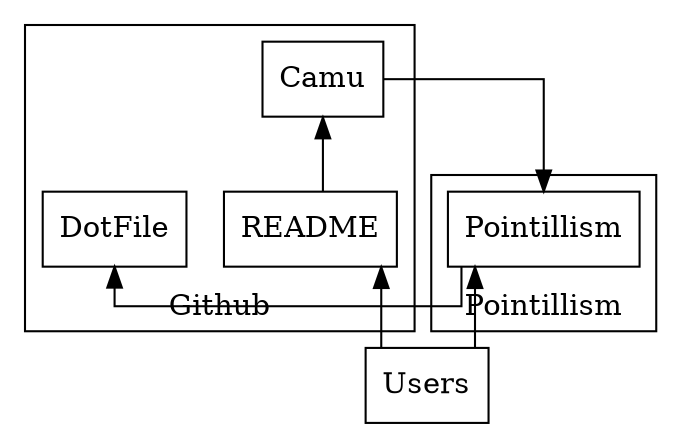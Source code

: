 digraph Example {
  node[shape=rectangle]
  splines=ortho
  rankdir=BT

  subgraph cluster_Github {
    label = Github

    README
    DotFile
    README -> Camu
  }
  Camu -> Pointillism

  subgraph cluster_Pointillism {
    label="Pointillism"
    Pointillism
  }
  Pointillism -> DotFile

  Users -> {README}
  Users -> Pointillism
}
